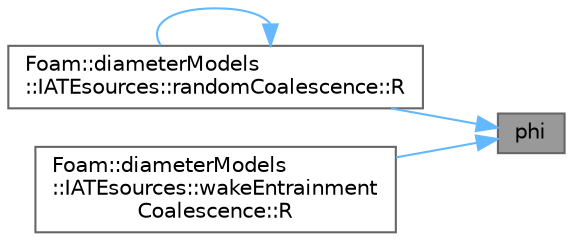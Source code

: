 digraph "phi"
{
 // LATEX_PDF_SIZE
  bgcolor="transparent";
  edge [fontname=Helvetica,fontsize=10,labelfontname=Helvetica,labelfontsize=10];
  node [fontname=Helvetica,fontsize=10,shape=box,height=0.2,width=0.4];
  rankdir="RL";
  Node1 [id="Node000001",label="phi",height=0.2,width=0.4,color="gray40", fillcolor="grey60", style="filled", fontcolor="black",tooltip=" "];
  Node1 -> Node2 [id="edge1_Node000001_Node000002",dir="back",color="steelblue1",style="solid",tooltip=" "];
  Node2 [id="Node000002",label="Foam::diameterModels\l::IATEsources::randomCoalescence::R",height=0.2,width=0.4,color="grey40", fillcolor="white", style="filled",URL="$classFoam_1_1diameterModels_1_1IATEsources_1_1randomCoalescence.html#a0850999c6bf69d9b978edc4344be9001",tooltip=" "];
  Node2 -> Node2 [id="edge2_Node000002_Node000002",dir="back",color="steelblue1",style="solid",tooltip=" "];
  Node1 -> Node3 [id="edge3_Node000001_Node000003",dir="back",color="steelblue1",style="solid",tooltip=" "];
  Node3 [id="Node000003",label="Foam::diameterModels\l::IATEsources::wakeEntrainment\lCoalescence::R",height=0.2,width=0.4,color="grey40", fillcolor="white", style="filled",URL="$classFoam_1_1diameterModels_1_1IATEsources_1_1wakeEntrainmentCoalescence.html#a0850999c6bf69d9b978edc4344be9001",tooltip=" "];
}
